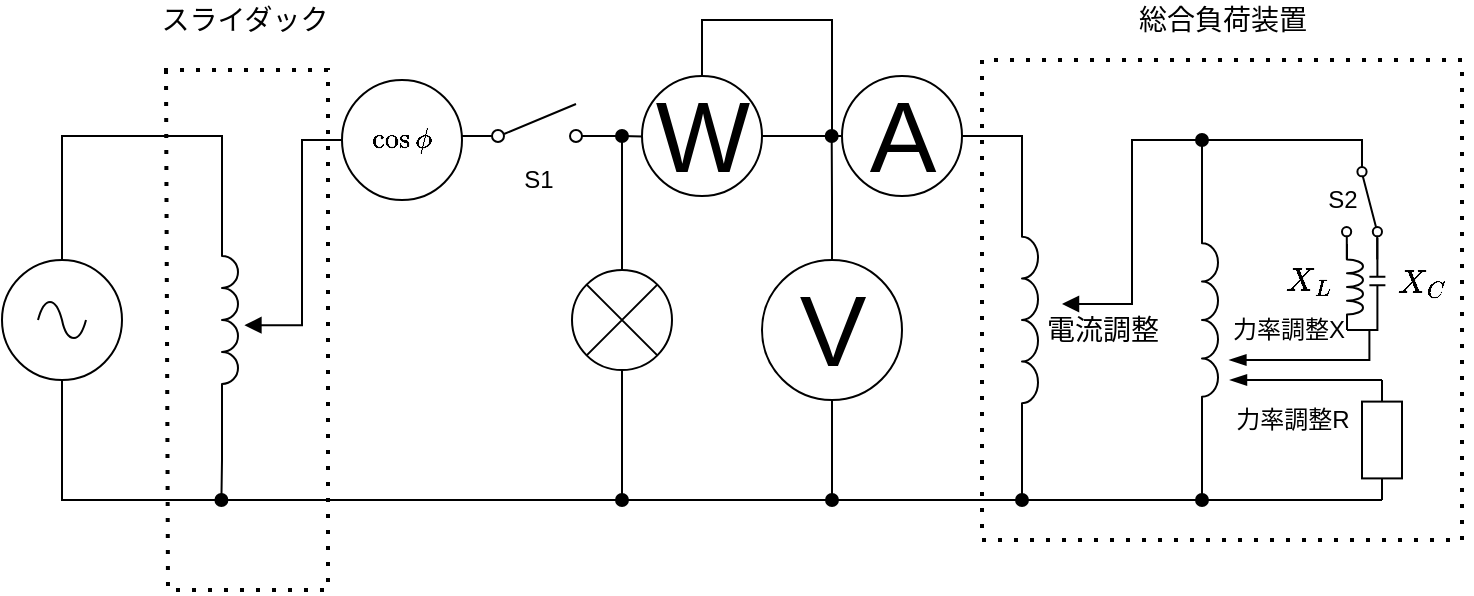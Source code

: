 <mxfile version="19.0.3" type="device"><diagram id="eqZAP3rzOMK2TRanFpcI" name="ページ1"><mxGraphModel dx="803" dy="468" grid="1" gridSize="10" guides="1" tooltips="1" connect="1" arrows="1" fold="1" page="1" pageScale="1" pageWidth="827" pageHeight="1169" math="1" shadow="0"><root><mxCell id="0"/><mxCell id="1" parent="0"/><mxCell id="EeEenA2dzXN0IOkOfJKl-1" value="" style="pointerEvents=1;verticalLabelPosition=bottom;shadow=0;dashed=0;align=center;html=1;verticalAlign=top;shape=mxgraph.electrical.signal_sources.source;aspect=fixed;points=[[0.5,0,0],[1,0.5,0],[0.5,1,0],[0,0.5,0]];elSignalType=ac;" vertex="1" parent="1"><mxGeometry x="50" y="240" width="60" height="60" as="geometry"/></mxCell><mxCell id="EeEenA2dzXN0IOkOfJKl-46" style="edgeStyle=orthogonalEdgeStyle;rounded=0;orthogonalLoop=1;jettySize=auto;html=1;exitX=1;exitY=0.8;exitDx=0;exitDy=0;startArrow=none;startFill=0;endArrow=oval;endFill=1;" edge="1" parent="1" source="EeEenA2dzXN0IOkOfJKl-2"><mxGeometry relative="1" as="geometry"><mxPoint x="360" y="177.943" as="targetPoint"/></mxGeometry></mxCell><mxCell id="EeEenA2dzXN0IOkOfJKl-2" value="" style="shape=mxgraph.electrical.electro-mechanical.singleSwitch;aspect=fixed;elSwitchState=off;" vertex="1" parent="1"><mxGeometry x="280" y="162" width="75" height="20" as="geometry"/></mxCell><mxCell id="EeEenA2dzXN0IOkOfJKl-21" style="edgeStyle=orthogonalEdgeStyle;rounded=0;orthogonalLoop=1;jettySize=auto;html=1;startArrow=none;startFill=0;endArrow=none;endFill=0;" edge="1" parent="1"><mxGeometry relative="1" as="geometry"><mxPoint x="360" y="360" as="targetPoint"/><mxPoint x="540" y="360" as="sourcePoint"/><Array as="points"><mxPoint x="540" y="360"/></Array></mxGeometry></mxCell><mxCell id="EeEenA2dzXN0IOkOfJKl-49" style="edgeStyle=orthogonalEdgeStyle;rounded=0;orthogonalLoop=1;jettySize=auto;html=1;exitX=1;exitY=1;exitDx=0;exitDy=0;exitPerimeter=0;startArrow=none;startFill=0;endArrow=oval;endFill=1;" edge="1" parent="1" source="EeEenA2dzXN0IOkOfJKl-4"><mxGeometry relative="1" as="geometry"><mxPoint x="560" y="360" as="targetPoint"/><Array as="points"><mxPoint x="560" y="350"/><mxPoint x="560" y="350"/></Array></mxGeometry></mxCell><mxCell id="EeEenA2dzXN0IOkOfJKl-4" value="" style="pointerEvents=1;verticalLabelPosition=bottom;shadow=0;dashed=0;align=center;html=1;verticalAlign=top;shape=mxgraph.electrical.inductors.inductor_3;direction=south;" vertex="1" parent="1"><mxGeometry x="560" y="205" width="8" height="130" as="geometry"/></mxCell><mxCell id="EeEenA2dzXN0IOkOfJKl-5" value="" style="endArrow=none;html=1;rounded=0;exitX=0.5;exitY=1;exitDx=0;exitDy=0;exitPerimeter=0;" edge="1" parent="1" source="EeEenA2dzXN0IOkOfJKl-1"><mxGeometry width="50" height="50" relative="1" as="geometry"><mxPoint x="390" y="280" as="sourcePoint"/><mxPoint x="360" y="360" as="targetPoint"/><Array as="points"><mxPoint x="80" y="360"/></Array></mxGeometry></mxCell><mxCell id="EeEenA2dzXN0IOkOfJKl-6" value="" style="endArrow=none;html=1;rounded=0;exitX=0.5;exitY=0;exitDx=0;exitDy=0;exitPerimeter=0;" edge="1" parent="1" source="EeEenA2dzXN0IOkOfJKl-1"><mxGeometry width="50" height="50" relative="1" as="geometry"><mxPoint x="390" y="280" as="sourcePoint"/><mxPoint x="160" y="220" as="targetPoint"/><Array as="points"><mxPoint x="80" y="178"/><mxPoint x="160" y="178"/></Array></mxGeometry></mxCell><mxCell id="EeEenA2dzXN0IOkOfJKl-10" style="edgeStyle=orthogonalEdgeStyle;rounded=0;orthogonalLoop=1;jettySize=auto;html=1;exitX=0;exitY=0.5;exitDx=0;exitDy=0;endArrow=block;endFill=1;entryX=0.526;entryY=-0.402;entryDx=0;entryDy=0;entryPerimeter=0;startArrow=none;startFill=0;" edge="1" parent="1" source="EeEenA2dzXN0IOkOfJKl-7" target="EeEenA2dzXN0IOkOfJKl-8"><mxGeometry relative="1" as="geometry"><mxPoint x="200" y="260" as="targetPoint"/><Array as="points"><mxPoint x="200" y="180"/><mxPoint x="200" y="273"/></Array></mxGeometry></mxCell><mxCell id="EeEenA2dzXN0IOkOfJKl-7" value="`\cos \phi`" style="ellipse;whiteSpace=wrap;html=1;aspect=fixed;" vertex="1" parent="1"><mxGeometry x="220" y="150" width="60" height="60" as="geometry"/></mxCell><mxCell id="EeEenA2dzXN0IOkOfJKl-51" style="edgeStyle=orthogonalEdgeStyle;rounded=0;orthogonalLoop=1;jettySize=auto;html=1;exitX=1;exitY=1;exitDx=0;exitDy=0;exitPerimeter=0;startArrow=none;startFill=0;endArrow=oval;endFill=1;" edge="1" parent="1" source="EeEenA2dzXN0IOkOfJKl-8"><mxGeometry relative="1" as="geometry"><mxPoint x="159.704" y="360" as="targetPoint"/></mxGeometry></mxCell><mxCell id="EeEenA2dzXN0IOkOfJKl-8" value="" style="pointerEvents=1;verticalLabelPosition=bottom;shadow=0;dashed=0;align=center;html=1;verticalAlign=top;shape=mxgraph.electrical.inductors.inductor_3;direction=south;" vertex="1" parent="1"><mxGeometry x="160" y="220" width="8" height="100" as="geometry"/></mxCell><mxCell id="EeEenA2dzXN0IOkOfJKl-44" style="edgeStyle=orthogonalEdgeStyle;rounded=0;orthogonalLoop=1;jettySize=auto;html=1;exitX=1;exitY=0.8;exitDx=0;exitDy=0;startArrow=none;startFill=0;endArrow=oval;endFill=1;" edge="1" parent="1"><mxGeometry relative="1" as="geometry"><mxPoint x="360" y="360" as="targetPoint"/><mxPoint x="354.0" y="360" as="sourcePoint"/></mxGeometry></mxCell><mxCell id="EeEenA2dzXN0IOkOfJKl-16" style="edgeStyle=orthogonalEdgeStyle;rounded=0;orthogonalLoop=1;jettySize=auto;html=1;exitX=0.5;exitY=1;exitDx=0;exitDy=0;exitPerimeter=0;startArrow=none;startFill=0;endArrow=none;endFill=0;" edge="1" parent="1" source="EeEenA2dzXN0IOkOfJKl-13"><mxGeometry relative="1" as="geometry"><mxPoint x="360" y="360" as="targetPoint"/><Array as="points"><mxPoint x="360" y="360"/></Array></mxGeometry></mxCell><mxCell id="EeEenA2dzXN0IOkOfJKl-13" value="" style="verticalLabelPosition=bottom;shadow=0;dashed=0;align=center;html=1;verticalAlign=top;shape=mxgraph.electrical.abstract.multiplier;" vertex="1" parent="1"><mxGeometry x="335" y="245" width="50" height="50" as="geometry"/></mxCell><mxCell id="EeEenA2dzXN0IOkOfJKl-14" value="" style="endArrow=none;html=1;rounded=0;exitX=0.5;exitY=0;exitDx=0;exitDy=0;exitPerimeter=0;" edge="1" parent="1" source="EeEenA2dzXN0IOkOfJKl-13"><mxGeometry width="50" height="50" relative="1" as="geometry"><mxPoint x="360" y="240" as="sourcePoint"/><mxPoint x="360" y="178" as="targetPoint"/><Array as="points"><mxPoint x="360" y="178"/></Array></mxGeometry></mxCell><mxCell id="EeEenA2dzXN0IOkOfJKl-19" style="edgeStyle=orthogonalEdgeStyle;rounded=0;orthogonalLoop=1;jettySize=auto;html=1;exitX=0;exitY=0.5;exitDx=0;exitDy=0;startArrow=none;startFill=0;endArrow=none;endFill=0;" edge="1" parent="1"><mxGeometry relative="1" as="geometry"><mxPoint x="360" y="178" as="targetPoint"/><mxPoint x="400.0" y="178" as="sourcePoint"/></mxGeometry></mxCell><mxCell id="EeEenA2dzXN0IOkOfJKl-20" style="edgeStyle=orthogonalEdgeStyle;rounded=0;orthogonalLoop=1;jettySize=auto;html=1;exitX=1;exitY=0.5;exitDx=0;exitDy=0;entryX=0;entryY=1;entryDx=0;entryDy=0;entryPerimeter=0;startArrow=none;startFill=0;endArrow=none;endFill=0;" edge="1" parent="1" source="EeEenA2dzXN0IOkOfJKl-26" target="EeEenA2dzXN0IOkOfJKl-4"><mxGeometry relative="1" as="geometry"><mxPoint x="460.0" y="178" as="sourcePoint"/></mxGeometry></mxCell><mxCell id="EeEenA2dzXN0IOkOfJKl-25" style="edgeStyle=orthogonalEdgeStyle;rounded=0;orthogonalLoop=1;jettySize=auto;html=1;startArrow=none;startFill=0;endArrow=oval;endFill=1;" edge="1" parent="1" source="EeEenA2dzXN0IOkOfJKl-22"><mxGeometry relative="1" as="geometry"><mxPoint x="465" y="360" as="targetPoint"/><Array as="points"><mxPoint x="465" y="360"/></Array></mxGeometry></mxCell><mxCell id="EeEenA2dzXN0IOkOfJKl-43" style="edgeStyle=orthogonalEdgeStyle;rounded=0;orthogonalLoop=1;jettySize=auto;html=1;exitX=0.5;exitY=0;exitDx=0;exitDy=0;startArrow=none;startFill=0;endArrow=oval;endFill=1;" edge="1" parent="1" source="EeEenA2dzXN0IOkOfJKl-22"><mxGeometry relative="1" as="geometry"><mxPoint x="464.846" y="178" as="targetPoint"/></mxGeometry></mxCell><mxCell id="EeEenA2dzXN0IOkOfJKl-22" value="V" style="verticalLabelPosition=middle;shadow=0;dashed=0;align=center;html=1;verticalAlign=middle;strokeWidth=1;shape=ellipse;aspect=fixed;fontSize=50;" vertex="1" parent="1"><mxGeometry x="430" y="240" width="70" height="70" as="geometry"/></mxCell><mxCell id="EeEenA2dzXN0IOkOfJKl-26" value="W" style="verticalLabelPosition=middle;shadow=0;dashed=0;align=center;html=1;verticalAlign=middle;strokeWidth=1;shape=ellipse;aspect=fixed;fontSize=50;" vertex="1" parent="1"><mxGeometry x="370" y="148" width="60" height="60" as="geometry"/></mxCell><mxCell id="EeEenA2dzXN0IOkOfJKl-28" style="edgeStyle=orthogonalEdgeStyle;rounded=0;orthogonalLoop=1;jettySize=auto;html=1;exitX=0;exitY=1;exitDx=0;exitDy=0;exitPerimeter=0;startArrow=block;startFill=1;endArrow=none;endFill=0;" edge="1" parent="1"><mxGeometry relative="1" as="geometry"><mxPoint x="650" y="182" as="targetPoint"/><mxPoint x="580" y="262" as="sourcePoint"/><Array as="points"><mxPoint x="615" y="262"/><mxPoint x="615" y="180"/><mxPoint x="650" y="180"/></Array></mxGeometry></mxCell><mxCell id="EeEenA2dzXN0IOkOfJKl-29" style="edgeStyle=orthogonalEdgeStyle;rounded=0;orthogonalLoop=1;jettySize=auto;html=1;startArrow=none;startFill=0;endArrow=none;endFill=0;" edge="1" parent="1"><mxGeometry relative="1" as="geometry"><mxPoint x="530" y="360" as="targetPoint"/><mxPoint x="620" y="360" as="sourcePoint"/><Array as="points"><mxPoint x="620" y="360"/></Array></mxGeometry></mxCell><mxCell id="EeEenA2dzXN0IOkOfJKl-47" style="edgeStyle=orthogonalEdgeStyle;rounded=0;orthogonalLoop=1;jettySize=auto;html=1;exitX=0;exitY=1;exitDx=0;exitDy=0;exitPerimeter=0;startArrow=none;startFill=0;endArrow=oval;endFill=1;" edge="1" parent="1" source="EeEenA2dzXN0IOkOfJKl-27"><mxGeometry relative="1" as="geometry"><mxPoint x="650" y="180" as="targetPoint"/><Array as="points"><mxPoint x="650" y="180"/></Array></mxGeometry></mxCell><mxCell id="EeEenA2dzXN0IOkOfJKl-48" style="edgeStyle=orthogonalEdgeStyle;rounded=0;orthogonalLoop=1;jettySize=auto;html=1;exitX=1;exitY=1;exitDx=0;exitDy=0;exitPerimeter=0;startArrow=none;startFill=0;endArrow=oval;endFill=1;" edge="1" parent="1" source="EeEenA2dzXN0IOkOfJKl-27"><mxGeometry relative="1" as="geometry"><mxPoint x="650" y="360" as="targetPoint"/><Array as="points"><mxPoint x="650" y="360"/></Array></mxGeometry></mxCell><mxCell id="EeEenA2dzXN0IOkOfJKl-27" value="" style="pointerEvents=1;verticalLabelPosition=bottom;shadow=0;dashed=0;align=center;html=1;verticalAlign=top;shape=mxgraph.electrical.inductors.inductor_3;direction=south;" vertex="1" parent="1"><mxGeometry x="650" y="210" width="8" height="120" as="geometry"/></mxCell><mxCell id="EeEenA2dzXN0IOkOfJKl-60" style="edgeStyle=orthogonalEdgeStyle;rounded=0;orthogonalLoop=1;jettySize=auto;html=1;exitX=1;exitY=1;exitDx=0;exitDy=0;exitPerimeter=0;entryX=1;entryY=0.5;entryDx=0;entryDy=0;entryPerimeter=0;fontSize=12;startArrow=none;startFill=0;endArrow=none;endFill=0;" edge="1" parent="1" source="EeEenA2dzXN0IOkOfJKl-30" target="EeEenA2dzXN0IOkOfJKl-37"><mxGeometry relative="1" as="geometry"/></mxCell><mxCell id="EeEenA2dzXN0IOkOfJKl-30" value="" style="pointerEvents=1;verticalLabelPosition=bottom;shadow=0;dashed=0;align=center;html=1;verticalAlign=top;shape=mxgraph.electrical.inductors.inductor_3;direction=south;" vertex="1" parent="1"><mxGeometry x="722.5" y="232" width="8" height="43" as="geometry"/></mxCell><mxCell id="EeEenA2dzXN0IOkOfJKl-50" style="edgeStyle=orthogonalEdgeStyle;rounded=0;orthogonalLoop=1;jettySize=auto;html=1;exitX=1;exitY=0.5;exitDx=0;exitDy=0;exitPerimeter=0;startArrow=none;startFill=0;endArrow=none;endFill=0;" edge="1" parent="1" source="EeEenA2dzXN0IOkOfJKl-31"><mxGeometry relative="1" as="geometry"><mxPoint x="620" y="360.014" as="targetPoint"/><Array as="points"><mxPoint x="690" y="360"/><mxPoint x="690" y="360"/></Array></mxGeometry></mxCell><mxCell id="EeEenA2dzXN0IOkOfJKl-61" style="edgeStyle=orthogonalEdgeStyle;rounded=0;orthogonalLoop=1;jettySize=auto;html=1;fontSize=12;startArrow=blockThin;startFill=1;endArrow=none;endFill=0;entryX=0;entryY=0.5;entryDx=0;entryDy=0;entryPerimeter=0;" edge="1" parent="1" target="EeEenA2dzXN0IOkOfJKl-31"><mxGeometry relative="1" as="geometry"><mxPoint x="664" y="300" as="sourcePoint"/><Array as="points"><mxPoint x="705" y="300"/></Array></mxGeometry></mxCell><mxCell id="EeEenA2dzXN0IOkOfJKl-31" value="" style="pointerEvents=1;verticalLabelPosition=bottom;shadow=0;dashed=0;align=center;html=1;verticalAlign=top;shape=mxgraph.electrical.resistors.resistor_1;direction=south;" vertex="1" parent="1"><mxGeometry x="730" y="300" width="20" height="60" as="geometry"/></mxCell><mxCell id="EeEenA2dzXN0IOkOfJKl-36" style="edgeStyle=orthogonalEdgeStyle;rounded=0;orthogonalLoop=1;jettySize=auto;html=1;exitX=0;exitY=0.5;exitDx=0;exitDy=0;startArrow=none;startFill=0;endArrow=none;endFill=0;" edge="1" parent="1" source="EeEenA2dzXN0IOkOfJKl-35"><mxGeometry relative="1" as="geometry"><mxPoint x="650" y="180" as="targetPoint"/><Array as="points"><mxPoint x="700" y="180"/><mxPoint x="620" y="180"/></Array></mxGeometry></mxCell><mxCell id="EeEenA2dzXN0IOkOfJKl-35" value="" style="shape=mxgraph.electrical.electro-mechanical.twoWaySwitch;aspect=fixed;elSwitchState=2;direction=south;" vertex="1" parent="1"><mxGeometry x="720" y="182" width="20" height="57.71" as="geometry"/></mxCell><mxCell id="EeEenA2dzXN0IOkOfJKl-37" value="" style="pointerEvents=1;verticalLabelPosition=bottom;shadow=0;dashed=0;align=center;html=1;verticalAlign=top;shape=mxgraph.electrical.capacitors.capacitor_1;direction=south;" vertex="1" parent="1"><mxGeometry x="733.7" y="229" width="8" height="43" as="geometry"/></mxCell><mxCell id="EeEenA2dzXN0IOkOfJKl-40" value="" style="endArrow=none;html=1;rounded=0;endFill=0;startArrow=blockThin;startFill=1;" edge="1" parent="1"><mxGeometry width="50" height="50" relative="1" as="geometry"><mxPoint x="663.7" y="290" as="sourcePoint"/><mxPoint x="733.7" y="275" as="targetPoint"/><Array as="points"><mxPoint x="733.7" y="290"/></Array></mxGeometry></mxCell><mxCell id="EeEenA2dzXN0IOkOfJKl-41" value="" style="endArrow=none;html=1;rounded=0;exitX=0.5;exitY=0;exitDx=0;exitDy=0;" edge="1" parent="1" source="EeEenA2dzXN0IOkOfJKl-26"><mxGeometry width="50" height="50" relative="1" as="geometry"><mxPoint x="390" y="210" as="sourcePoint"/><mxPoint x="465" y="179" as="targetPoint"/><Array as="points"><mxPoint x="400" y="120"/><mxPoint x="465" y="120"/></Array></mxGeometry></mxCell><mxCell id="EeEenA2dzXN0IOkOfJKl-42" value="A" style="verticalLabelPosition=middle;shadow=0;dashed=0;align=center;html=1;verticalAlign=middle;strokeWidth=1;shape=ellipse;aspect=fixed;fontSize=50;" vertex="1" parent="1"><mxGeometry x="470" y="148" width="60" height="60" as="geometry"/></mxCell><mxCell id="EeEenA2dzXN0IOkOfJKl-52" value="電流調整" style="text;html=1;align=center;verticalAlign=middle;resizable=0;points=[];autosize=1;strokeColor=none;fillColor=none;fontSize=14;" vertex="1" parent="1"><mxGeometry x="565" y="265" width="70" height="20" as="geometry"/></mxCell><mxCell id="EeEenA2dzXN0IOkOfJKl-53" value="力率調整X" style="text;html=1;align=center;verticalAlign=middle;resizable=0;points=[];autosize=1;strokeColor=none;fillColor=none;fontSize=12;" vertex="1" parent="1"><mxGeometry x="658" y="265" width="70" height="20" as="geometry"/></mxCell><mxCell id="EeEenA2dzXN0IOkOfJKl-54" value="力率調整R" style="text;html=1;align=center;verticalAlign=middle;resizable=0;points=[];autosize=1;strokeColor=none;fillColor=none;fontSize=12;" vertex="1" parent="1"><mxGeometry x="660" y="310" width="70" height="20" as="geometry"/></mxCell><mxCell id="EeEenA2dzXN0IOkOfJKl-55" value="S2" style="text;html=1;align=center;verticalAlign=middle;resizable=0;points=[];autosize=1;strokeColor=none;fillColor=none;fontSize=12;" vertex="1" parent="1"><mxGeometry x="705" y="200" width="30" height="20" as="geometry"/></mxCell><mxCell id="EeEenA2dzXN0IOkOfJKl-56" value="S1" style="text;html=1;align=center;verticalAlign=middle;resizable=0;points=[];autosize=1;strokeColor=none;fillColor=none;fontSize=12;" vertex="1" parent="1"><mxGeometry x="302.5" y="190" width="30" height="20" as="geometry"/></mxCell><mxCell id="EeEenA2dzXN0IOkOfJKl-57" value="" style="endArrow=none;dashed=1;html=1;dashPattern=1 3;strokeWidth=2;rounded=0;fontSize=12;" edge="1" parent="1"><mxGeometry width="50" height="50" relative="1" as="geometry"><mxPoint x="132" y="145" as="sourcePoint"/><mxPoint x="130" y="145" as="targetPoint"/><Array as="points"><mxPoint x="133" y="405"/><mxPoint x="213" y="405"/><mxPoint x="213" y="145"/></Array></mxGeometry></mxCell><mxCell id="EeEenA2dzXN0IOkOfJKl-58" value="スライダック" style="text;html=1;align=center;verticalAlign=middle;resizable=0;points=[];autosize=1;strokeColor=none;fillColor=none;fontSize=14;" vertex="1" parent="1"><mxGeometry x="121" y="110" width="100" height="20" as="geometry"/></mxCell><mxCell id="EeEenA2dzXN0IOkOfJKl-62" value="" style="endArrow=none;dashed=1;html=1;dashPattern=1 3;strokeWidth=2;rounded=0;fontSize=12;" edge="1" parent="1"><mxGeometry width="50" height="50" relative="1" as="geometry"><mxPoint x="780" y="380" as="sourcePoint"/><mxPoint x="780" y="380" as="targetPoint"/><Array as="points"><mxPoint x="780" y="140"/><mxPoint x="540" y="140"/><mxPoint x="540" y="380"/></Array></mxGeometry></mxCell><mxCell id="EeEenA2dzXN0IOkOfJKl-63" value="総合負荷装置" style="text;html=1;align=center;verticalAlign=middle;resizable=0;points=[];autosize=1;strokeColor=none;fillColor=none;fontSize=14;" vertex="1" parent="1"><mxGeometry x="610" y="110" width="100" height="20" as="geometry"/></mxCell><mxCell id="EeEenA2dzXN0IOkOfJKl-64" value="`X_L`" style="text;html=1;align=center;verticalAlign=middle;resizable=0;points=[];autosize=1;strokeColor=none;fillColor=none;fontSize=14;" vertex="1" parent="1"><mxGeometry x="678" y="239.71" width="50" height="20" as="geometry"/></mxCell><mxCell id="EeEenA2dzXN0IOkOfJKl-67" value="`X_C`" style="text;html=1;align=center;verticalAlign=middle;resizable=0;points=[];autosize=1;strokeColor=none;fillColor=none;fontSize=14;" vertex="1" parent="1"><mxGeometry x="735" y="240.5" width="50" height="20" as="geometry"/></mxCell></root></mxGraphModel></diagram></mxfile>